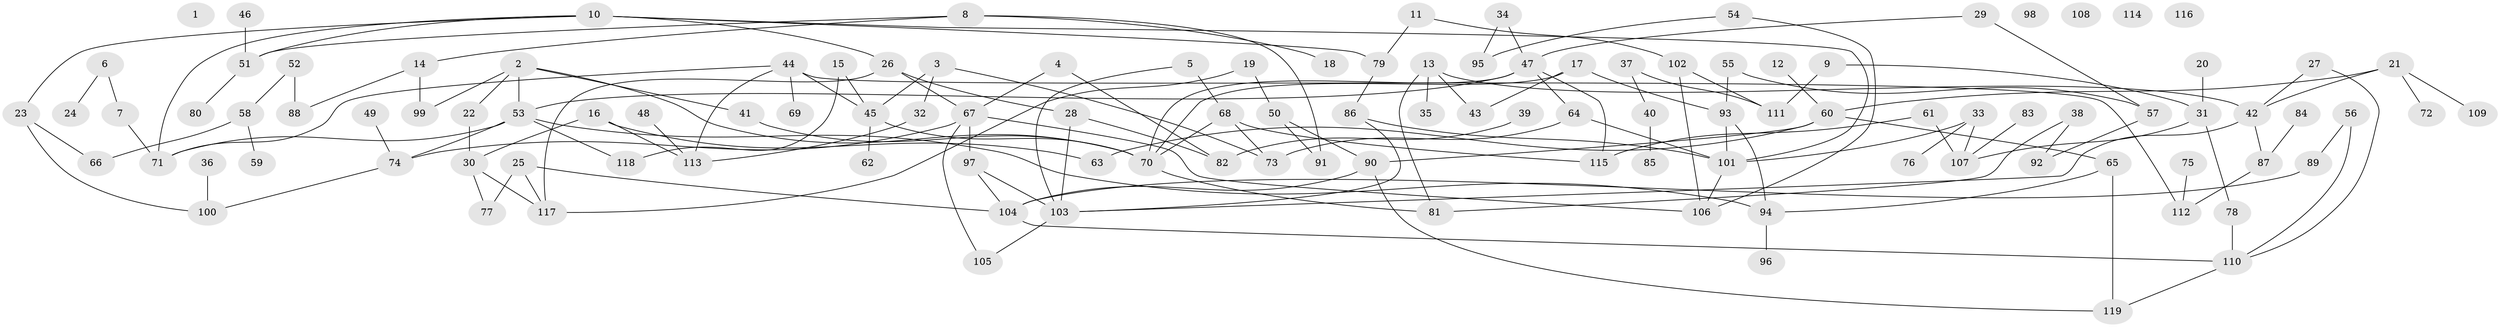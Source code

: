 // Generated by graph-tools (version 1.1) at 2025/12/03/09/25 04:12:52]
// undirected, 119 vertices, 158 edges
graph export_dot {
graph [start="1"]
  node [color=gray90,style=filled];
  1;
  2;
  3;
  4;
  5;
  6;
  7;
  8;
  9;
  10;
  11;
  12;
  13;
  14;
  15;
  16;
  17;
  18;
  19;
  20;
  21;
  22;
  23;
  24;
  25;
  26;
  27;
  28;
  29;
  30;
  31;
  32;
  33;
  34;
  35;
  36;
  37;
  38;
  39;
  40;
  41;
  42;
  43;
  44;
  45;
  46;
  47;
  48;
  49;
  50;
  51;
  52;
  53;
  54;
  55;
  56;
  57;
  58;
  59;
  60;
  61;
  62;
  63;
  64;
  65;
  66;
  67;
  68;
  69;
  70;
  71;
  72;
  73;
  74;
  75;
  76;
  77;
  78;
  79;
  80;
  81;
  82;
  83;
  84;
  85;
  86;
  87;
  88;
  89;
  90;
  91;
  92;
  93;
  94;
  95;
  96;
  97;
  98;
  99;
  100;
  101;
  102;
  103;
  104;
  105;
  106;
  107;
  108;
  109;
  110;
  111;
  112;
  113;
  114;
  115;
  116;
  117;
  118;
  119;
  2 -- 22;
  2 -- 41;
  2 -- 53;
  2 -- 70;
  2 -- 99;
  3 -- 32;
  3 -- 45;
  3 -- 73;
  4 -- 67;
  4 -- 82;
  5 -- 68;
  5 -- 103;
  6 -- 7;
  6 -- 24;
  7 -- 71;
  8 -- 14;
  8 -- 18;
  8 -- 51;
  8 -- 91;
  9 -- 31;
  9 -- 111;
  10 -- 23;
  10 -- 26;
  10 -- 51;
  10 -- 71;
  10 -- 79;
  10 -- 101;
  11 -- 79;
  11 -- 102;
  12 -- 60;
  13 -- 35;
  13 -- 42;
  13 -- 43;
  13 -- 81;
  14 -- 88;
  14 -- 99;
  15 -- 45;
  15 -- 118;
  16 -- 30;
  16 -- 63;
  16 -- 113;
  17 -- 43;
  17 -- 70;
  17 -- 93;
  19 -- 50;
  19 -- 117;
  20 -- 31;
  21 -- 42;
  21 -- 60;
  21 -- 72;
  21 -- 109;
  22 -- 30;
  23 -- 66;
  23 -- 100;
  25 -- 77;
  25 -- 104;
  25 -- 117;
  26 -- 28;
  26 -- 67;
  26 -- 117;
  27 -- 42;
  27 -- 110;
  28 -- 82;
  28 -- 103;
  29 -- 47;
  29 -- 57;
  30 -- 77;
  30 -- 117;
  31 -- 78;
  31 -- 107;
  32 -- 113;
  33 -- 76;
  33 -- 101;
  33 -- 107;
  34 -- 47;
  34 -- 95;
  36 -- 100;
  37 -- 40;
  37 -- 111;
  38 -- 81;
  38 -- 92;
  39 -- 82;
  40 -- 85;
  41 -- 70;
  42 -- 87;
  42 -- 103;
  44 -- 45;
  44 -- 69;
  44 -- 71;
  44 -- 112;
  44 -- 113;
  45 -- 62;
  45 -- 70;
  46 -- 51;
  47 -- 53;
  47 -- 64;
  47 -- 70;
  47 -- 115;
  48 -- 113;
  49 -- 74;
  50 -- 90;
  50 -- 91;
  51 -- 80;
  52 -- 58;
  52 -- 88;
  53 -- 71;
  53 -- 74;
  53 -- 94;
  53 -- 118;
  54 -- 95;
  54 -- 106;
  55 -- 57;
  55 -- 93;
  56 -- 89;
  56 -- 110;
  57 -- 92;
  58 -- 59;
  58 -- 66;
  60 -- 63;
  60 -- 65;
  60 -- 90;
  61 -- 107;
  61 -- 115;
  64 -- 73;
  64 -- 101;
  65 -- 94;
  65 -- 119;
  67 -- 74;
  67 -- 97;
  67 -- 105;
  67 -- 106;
  68 -- 70;
  68 -- 73;
  68 -- 115;
  70 -- 81;
  74 -- 100;
  75 -- 112;
  78 -- 110;
  79 -- 86;
  83 -- 107;
  84 -- 87;
  86 -- 101;
  86 -- 103;
  87 -- 112;
  89 -- 104;
  90 -- 104;
  90 -- 119;
  93 -- 94;
  93 -- 101;
  94 -- 96;
  97 -- 103;
  97 -- 104;
  101 -- 106;
  102 -- 106;
  102 -- 111;
  103 -- 105;
  104 -- 110;
  110 -- 119;
}
